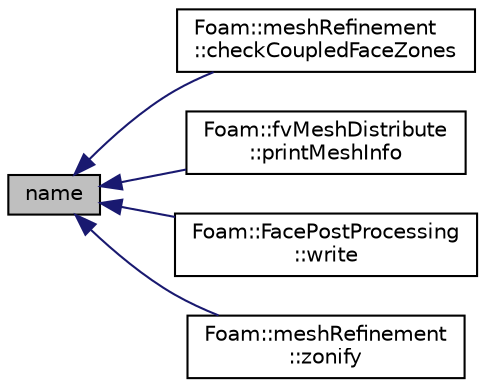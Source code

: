 digraph "name"
{
  bgcolor="transparent";
  edge [fontname="Helvetica",fontsize="10",labelfontname="Helvetica",labelfontsize="10"];
  node [fontname="Helvetica",fontsize="10",shape=record];
  rankdir="LR";
  Node1 [label="name",height=0.2,width=0.4,color="black", fillcolor="grey75", style="filled", fontcolor="black"];
  Node1 -> Node2 [dir="back",color="midnightblue",fontsize="10",style="solid",fontname="Helvetica"];
  Node2 [label="Foam::meshRefinement\l::checkCoupledFaceZones",height=0.2,width=0.4,color="black",URL="$a01460.html#a9ba55ad37b0d2cb2314d246df7da8040",tooltip="Helper function: check that face zones are synced. "];
  Node1 -> Node3 [dir="back",color="midnightblue",fontsize="10",style="solid",fontname="Helvetica"];
  Node3 [label="Foam::fvMeshDistribute\l::printMeshInfo",height=0.2,width=0.4,color="black",URL="$a00870.html#a8a0700fdb9e32ce9809a663ad13ab01b",tooltip="Print some info on mesh. "];
  Node1 -> Node4 [dir="back",color="midnightblue",fontsize="10",style="solid",fontname="Helvetica"];
  Node4 [label="Foam::FacePostProcessing\l::write",height=0.2,width=0.4,color="black",URL="$a00725.html#aac759501cf6c7895a70eecbef0226ae1",tooltip="Write post-processing info. "];
  Node1 -> Node5 [dir="back",color="midnightblue",fontsize="10",style="solid",fontname="Helvetica"];
  Node5 [label="Foam::meshRefinement\l::zonify",height=0.2,width=0.4,color="black",URL="$a01460.html#a90cf965dfe02eb20f11a4a8c6035747f",tooltip="Put faces/cells into zones according to surface specification. "];
}
